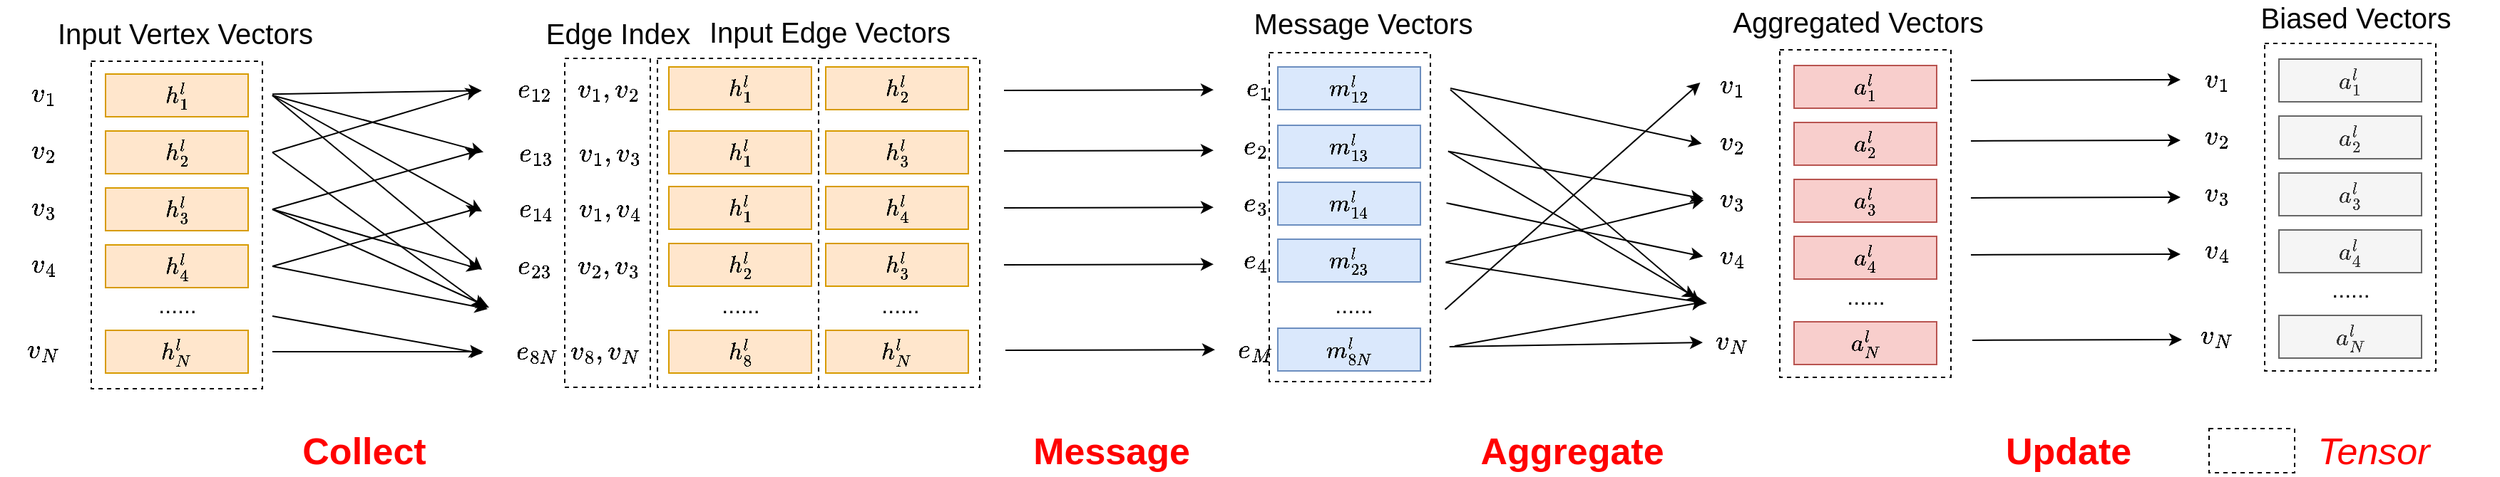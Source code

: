 <mxfile version="13.3.1" type="device"><diagram id="7d_spmPPrRkwWKi_T90v" name="Page-1"><mxGraphModel dx="938" dy="556" grid="0" gridSize="10" guides="1" tooltips="1" connect="1" arrows="1" fold="1" page="1" pageScale="1" pageWidth="827" pageHeight="1169" math="1" shadow="0"><root><mxCell id="0"/><mxCell id="1" parent="0"/><mxCell id="ufhLoJa_MCeU1jCgJALP-108" value="" style="rounded=0;whiteSpace=wrap;html=1;fontSize=20;fillColor=none;dashed=1;" parent="1" vertex="1"><mxGeometry x="916" y="155" width="113" height="231" as="geometry"/></mxCell><mxCell id="ufhLoJa_MCeU1jCgJALP-45" value="" style="rounded=0;whiteSpace=wrap;html=1;fontSize=20;fillColor=none;dashed=1;" parent="1" vertex="1"><mxGeometry x="487" y="159" width="113" height="231" as="geometry"/></mxCell><mxCell id="ufhLoJa_MCeU1jCgJALP-46" value="" style="rounded=0;whiteSpace=wrap;html=1;fontSize=20;fillColor=none;dashed=1;" parent="1" vertex="1"><mxGeometry x="600" y="159" width="113" height="231" as="geometry"/></mxCell><mxCell id="ufhLoJa_MCeU1jCgJALP-44" value="" style="rounded=0;whiteSpace=wrap;html=1;fontSize=20;fillColor=none;dashed=1;" parent="1" vertex="1"><mxGeometry x="90" y="161" width="120" height="230" as="geometry"/></mxCell><mxCell id="ufhLoJa_MCeU1jCgJALP-1" value="&lt;font style=&quot;font-size: 14px&quot;&gt;\(h_1^l\)&lt;/font&gt;" style="rounded=0;whiteSpace=wrap;html=1;fillColor=#ffe6cc;strokeColor=#d79b00;" parent="1" vertex="1"><mxGeometry x="100" y="170" width="100" height="30" as="geometry"/></mxCell><mxCell id="ufhLoJa_MCeU1jCgJALP-2" value="\(v_1\)" style="text;html=1;align=center;verticalAlign=middle;resizable=0;points=[];autosize=1;fontSize=16;" parent="1" vertex="1"><mxGeometry x="26" y="174" width="60" height="20" as="geometry"/></mxCell><mxCell id="ufhLoJa_MCeU1jCgJALP-3" value="&lt;font style=&quot;font-size: 14px&quot;&gt;\(h_2^l\)&lt;/font&gt;" style="rounded=0;whiteSpace=wrap;html=1;fillColor=#ffe6cc;strokeColor=#d79b00;" parent="1" vertex="1"><mxGeometry x="100" y="210" width="100" height="30" as="geometry"/></mxCell><mxCell id="ufhLoJa_MCeU1jCgJALP-4" value="\(v_2\)" style="text;html=1;align=center;verticalAlign=middle;resizable=0;points=[];autosize=1;fontSize=16;" parent="1" vertex="1"><mxGeometry x="26" y="214" width="60" height="20" as="geometry"/></mxCell><mxCell id="ufhLoJa_MCeU1jCgJALP-5" value="&lt;font style=&quot;font-size: 14px&quot;&gt;\(h_3^l\)&lt;/font&gt;" style="rounded=0;whiteSpace=wrap;html=1;fillColor=#ffe6cc;strokeColor=#d79b00;" parent="1" vertex="1"><mxGeometry x="100" y="250" width="100" height="30" as="geometry"/></mxCell><mxCell id="ufhLoJa_MCeU1jCgJALP-6" value="\(v_3\)" style="text;html=1;align=center;verticalAlign=middle;resizable=0;points=[];autosize=1;fontSize=16;" parent="1" vertex="1"><mxGeometry x="26" y="254" width="60" height="20" as="geometry"/></mxCell><mxCell id="ufhLoJa_MCeU1jCgJALP-7" value="&lt;font style=&quot;font-size: 14px&quot;&gt;\(h_4^l\)&lt;/font&gt;" style="rounded=0;whiteSpace=wrap;html=1;fillColor=#ffe6cc;strokeColor=#d79b00;" parent="1" vertex="1"><mxGeometry x="100" y="290" width="100" height="30" as="geometry"/></mxCell><mxCell id="ufhLoJa_MCeU1jCgJALP-8" value="\(v_4\)" style="text;html=1;align=center;verticalAlign=middle;resizable=0;points=[];autosize=1;fontSize=16;" parent="1" vertex="1"><mxGeometry x="26" y="294" width="60" height="20" as="geometry"/></mxCell><mxCell id="ufhLoJa_MCeU1jCgJALP-9" value="&lt;font style=&quot;font-size: 14px&quot;&gt;\(h_N^l\)&lt;/font&gt;" style="rounded=0;whiteSpace=wrap;html=1;fillColor=#ffe6cc;strokeColor=#d79b00;" parent="1" vertex="1"><mxGeometry x="100" y="350" width="100" height="30" as="geometry"/></mxCell><mxCell id="ufhLoJa_MCeU1jCgJALP-10" value="\(v_N\)" style="text;html=1;align=center;verticalAlign=middle;resizable=0;points=[];autosize=1;fontSize=16;" parent="1" vertex="1"><mxGeometry x="26" y="354" width="60" height="20" as="geometry"/></mxCell><mxCell id="ufhLoJa_MCeU1jCgJALP-13" value="Input Vertex Vectors" style="text;html=1;strokeColor=none;fillColor=none;align=center;verticalAlign=middle;whiteSpace=wrap;rounded=0;fontSize=20;" parent="1" vertex="1"><mxGeometry x="56" y="131" width="200" height="20" as="geometry"/></mxCell><mxCell id="ufhLoJa_MCeU1jCgJALP-14" value="Input Edge Vectors" style="text;html=1;strokeColor=none;fillColor=none;align=center;verticalAlign=middle;whiteSpace=wrap;rounded=0;fontSize=20;" parent="1" vertex="1"><mxGeometry x="507.5" y="130" width="200" height="20" as="geometry"/></mxCell><mxCell id="ufhLoJa_MCeU1jCgJALP-15" value="\(e_{12}\)&amp;nbsp; &amp;nbsp; \(v_1,v_2\)" style="text;html=1;align=center;verticalAlign=middle;resizable=0;points=[];autosize=1;fontSize=16;" parent="1" vertex="1"><mxGeometry x="346" y="169" width="169" height="23" as="geometry"/></mxCell><mxCell id="ufhLoJa_MCeU1jCgJALP-16" value="\(e_{13}\)&amp;nbsp; &amp;nbsp;&amp;nbsp;\(v_1,v_3\)" style="text;html=1;align=center;verticalAlign=middle;resizable=0;points=[];autosize=1;fontSize=16;" parent="1" vertex="1"><mxGeometry x="347" y="214" width="169" height="23" as="geometry"/></mxCell><mxCell id="ufhLoJa_MCeU1jCgJALP-17" value="\(e_{14}\)&amp;nbsp; &amp;nbsp; \(v_1,v_4\)" style="text;html=1;align=center;verticalAlign=middle;resizable=0;points=[];autosize=1;fontSize=16;" parent="1" vertex="1"><mxGeometry x="347" y="253" width="169" height="23" as="geometry"/></mxCell><mxCell id="ufhLoJa_MCeU1jCgJALP-18" value="\(e_{23}\)&amp;nbsp; &amp;nbsp; \(v_2,v_3\)" style="text;html=1;align=center;verticalAlign=middle;resizable=0;points=[];autosize=1;fontSize=16;" parent="1" vertex="1"><mxGeometry x="346" y="293" width="169" height="23" as="geometry"/></mxCell><mxCell id="ufhLoJa_MCeU1jCgJALP-19" value="\(e_{8N}\)&amp;nbsp; \(v_8,v_N\)" style="text;html=1;align=center;verticalAlign=middle;resizable=0;points=[];autosize=1;fontSize=16;" parent="1" vertex="1"><mxGeometry x="348" y="353.5" width="165" height="23" as="geometry"/></mxCell><mxCell id="ufhLoJa_MCeU1jCgJALP-22" value="......" style="text;html=1;align=center;verticalAlign=middle;resizable=0;points=[];autosize=1;fontSize=16;" parent="1" vertex="1"><mxGeometry x="525" y="321.5" width="40" height="20" as="geometry"/></mxCell><mxCell id="ufhLoJa_MCeU1jCgJALP-48" value="" style="rounded=0;whiteSpace=wrap;html=1;fontSize=20;fillColor=none;dashed=1;" parent="1" vertex="1"><mxGeometry x="422" y="159" width="60" height="231" as="geometry"/></mxCell><mxCell id="ufhLoJa_MCeU1jCgJALP-68" value="" style="endArrow=classic;html=1;fontSize=20;entryX=0.005;entryY=0.548;entryDx=0;entryDy=0;entryPerimeter=0;" parent="1" edge="1"><mxGeometry width="50" height="50" relative="1" as="geometry"><mxPoint x="217.0" y="184.137" as="sourcePoint"/><mxPoint x="363.845" y="181.604" as="targetPoint"/></mxGeometry></mxCell><mxCell id="ufhLoJa_MCeU1jCgJALP-69" value="" style="endArrow=classic;html=1;fontSize=20;entryX=0.006;entryY=0.471;entryDx=0;entryDy=0;entryPerimeter=0;exitX=1;exitY=0.5;exitDx=0;exitDy=0;" parent="1" edge="1"><mxGeometry width="50" height="50" relative="1" as="geometry"><mxPoint x="217.0" y="185" as="sourcePoint"/><mxPoint x="365.014" y="224.833" as="targetPoint"/></mxGeometry></mxCell><mxCell id="ufhLoJa_MCeU1jCgJALP-70" value="" style="endArrow=classic;html=1;fontSize=20;entryX=0;entryY=0.59;entryDx=0;entryDy=0;entryPerimeter=0;exitX=1;exitY=0.5;exitDx=0;exitDy=0;" parent="1" edge="1"><mxGeometry width="50" height="50" relative="1" as="geometry"><mxPoint x="217.0" y="185" as="sourcePoint"/><mxPoint x="364" y="266.57" as="targetPoint"/></mxGeometry></mxCell><mxCell id="ufhLoJa_MCeU1jCgJALP-71" value="" style="endArrow=classic;html=1;fontSize=20;entryX=0.006;entryY=0.633;entryDx=0;entryDy=0;entryPerimeter=0;exitX=1;exitY=0.5;exitDx=0;exitDy=0;" parent="1" edge="1"><mxGeometry width="50" height="50" relative="1" as="geometry"><mxPoint x="217.0" y="185" as="sourcePoint"/><mxPoint x="364.014" y="307.559" as="targetPoint"/></mxGeometry></mxCell><mxCell id="ufhLoJa_MCeU1jCgJALP-72" value="" style="endArrow=classic;html=1;fontSize=20;exitX=1;exitY=0.5;exitDx=0;exitDy=0;entryX=-0.008;entryY=0.543;entryDx=0;entryDy=0;entryPerimeter=0;" parent="1" edge="1"><mxGeometry width="50" height="50" relative="1" as="geometry"><mxPoint x="217.0" y="225" as="sourcePoint"/><mxPoint x="361.648" y="181.489" as="targetPoint"/></mxGeometry></mxCell><mxCell id="ufhLoJa_MCeU1jCgJALP-73" value="" style="endArrow=classic;html=1;fontSize=20;entryX=-0.012;entryY=0.425;entryDx=0;entryDy=0;entryPerimeter=0;exitX=1;exitY=0.5;exitDx=0;exitDy=0;" parent="1" edge="1"><mxGeometry width="50" height="50" relative="1" as="geometry"><mxPoint x="217.0" y="265" as="sourcePoint"/><mxPoint x="361.972" y="223.775" as="targetPoint"/></mxGeometry></mxCell><mxCell id="ufhLoJa_MCeU1jCgJALP-74" value="" style="endArrow=classic;html=1;fontSize=20;entryX=-0.009;entryY=0.473;entryDx=0;entryDy=0;entryPerimeter=0;exitX=1;exitY=0.5;exitDx=0;exitDy=0;" parent="1" edge="1"><mxGeometry width="50" height="50" relative="1" as="geometry"><mxPoint x="217.0" y="305" as="sourcePoint"/><mxPoint x="362.479" y="263.879" as="targetPoint"/></mxGeometry></mxCell><mxCell id="ufhLoJa_MCeU1jCgJALP-76" value="" style="endArrow=classic;html=1;fontSize=20;entryX=-0.003;entryY=0.607;entryDx=0;entryDy=0;entryPerimeter=0;exitX=1;exitY=0.5;exitDx=0;exitDy=0;" parent="1" edge="1"><mxGeometry width="50" height="50" relative="1" as="geometry"><mxPoint x="217.0" y="265" as="sourcePoint"/><mxPoint x="362.493" y="306.961" as="targetPoint"/></mxGeometry></mxCell><mxCell id="ufhLoJa_MCeU1jCgJALP-77" value="" style="endArrow=classic;html=1;fontSize=20;exitX=1;exitY=0.5;exitDx=0;exitDy=0;" parent="1" edge="1"><mxGeometry width="50" height="50" relative="1" as="geometry"><mxPoint x="217.0" y="365" as="sourcePoint"/><mxPoint x="365" y="365" as="targetPoint"/></mxGeometry></mxCell><mxCell id="ufhLoJa_MCeU1jCgJALP-78" value="" style="endArrow=classic;html=1;fontSize=20;exitX=1;exitY=0.5;exitDx=0;exitDy=0;" parent="1" edge="1"><mxGeometry width="50" height="50" relative="1" as="geometry"><mxPoint x="217.0" y="225" as="sourcePoint"/><mxPoint x="366" y="334" as="targetPoint"/></mxGeometry></mxCell><mxCell id="ufhLoJa_MCeU1jCgJALP-79" value="" style="endArrow=classic;html=1;fontSize=20;exitX=1;exitY=0.5;exitDx=0;exitDy=0;" parent="1" edge="1"><mxGeometry width="50" height="50" relative="1" as="geometry"><mxPoint x="217.0" y="265" as="sourcePoint"/><mxPoint x="369" y="334" as="targetPoint"/></mxGeometry></mxCell><mxCell id="ufhLoJa_MCeU1jCgJALP-80" value="" style="endArrow=classic;html=1;fontSize=20;exitX=1;exitY=0.5;exitDx=0;exitDy=0;" parent="1" edge="1"><mxGeometry width="50" height="50" relative="1" as="geometry"><mxPoint x="217.0" y="305" as="sourcePoint"/><mxPoint x="368" y="335" as="targetPoint"/></mxGeometry></mxCell><mxCell id="ufhLoJa_MCeU1jCgJALP-81" value="" style="endArrow=classic;html=1;fontSize=20;entryX=-0.006;entryY=0.555;entryDx=0;entryDy=0;entryPerimeter=0;" parent="1" edge="1"><mxGeometry width="50" height="50" relative="1" as="geometry"><mxPoint x="217" y="340" as="sourcePoint"/><mxPoint x="364.01" y="366.265" as="targetPoint"/></mxGeometry></mxCell><mxCell id="ufhLoJa_MCeU1jCgJALP-82" value="......" style="text;html=1;align=center;verticalAlign=middle;resizable=0;points=[];autosize=1;fontSize=16;" parent="1" vertex="1"><mxGeometry x="130" y="321.5" width="40" height="20" as="geometry"/></mxCell><mxCell id="ufhLoJa_MCeU1jCgJALP-83" value="Collect" style="text;html=1;align=center;verticalAlign=middle;resizable=0;points=[];autosize=1;fontSize=26;fontStyle=1;fontColor=#FF0000;" parent="1" vertex="1"><mxGeometry x="232" y="417.0" width="97" height="35" as="geometry"/></mxCell><mxCell id="ufhLoJa_MCeU1jCgJALP-84" value="" style="endArrow=classic;html=1;fontSize=20;" parent="1" edge="1"><mxGeometry width="50" height="50" relative="1" as="geometry"><mxPoint x="730" y="181.52" as="sourcePoint"/><mxPoint x="877" y="181.084" as="targetPoint"/></mxGeometry></mxCell><mxCell id="ufhLoJa_MCeU1jCgJALP-85" value="" style="group" parent="1" vertex="1" connectable="0"><mxGeometry x="495" y="165" width="210" height="30" as="geometry"/></mxCell><mxCell id="ufhLoJa_MCeU1jCgJALP-23" value="&lt;font style=&quot;font-size: 14px&quot;&gt;\(h_1^l\)&lt;/font&gt;" style="rounded=0;whiteSpace=wrap;html=1;fillColor=#ffe6cc;strokeColor=#d79b00;" parent="ufhLoJa_MCeU1jCgJALP-85" vertex="1"><mxGeometry width="100" height="30" as="geometry"/></mxCell><mxCell id="ufhLoJa_MCeU1jCgJALP-25" value="&lt;font style=&quot;font-size: 14px&quot;&gt;\(h_2^l\)&lt;/font&gt;" style="rounded=0;whiteSpace=wrap;html=1;fillColor=#ffe6cc;strokeColor=#d79b00;" parent="ufhLoJa_MCeU1jCgJALP-85" vertex="1"><mxGeometry x="110" width="100" height="30" as="geometry"/></mxCell><mxCell id="ufhLoJa_MCeU1jCgJALP-86" value="" style="group" parent="1" vertex="1" connectable="0"><mxGeometry x="495" y="210" width="210" height="30" as="geometry"/></mxCell><mxCell id="ufhLoJa_MCeU1jCgJALP-26" value="&lt;font style=&quot;font-size: 14px&quot;&gt;\(h_1^l\)&lt;/font&gt;" style="rounded=0;whiteSpace=wrap;html=1;fillColor=#ffe6cc;strokeColor=#d79b00;" parent="ufhLoJa_MCeU1jCgJALP-86" vertex="1"><mxGeometry width="100" height="30" as="geometry"/></mxCell><mxCell id="ufhLoJa_MCeU1jCgJALP-28" value="&lt;font style=&quot;font-size: 14px&quot;&gt;\(h_3^l\)&lt;/font&gt;" style="rounded=0;whiteSpace=wrap;html=1;fillColor=#ffe6cc;strokeColor=#d79b00;" parent="ufhLoJa_MCeU1jCgJALP-86" vertex="1"><mxGeometry x="110" width="100" height="30" as="geometry"/></mxCell><mxCell id="ufhLoJa_MCeU1jCgJALP-87" value="" style="group" parent="1" vertex="1" connectable="0"><mxGeometry x="495" y="249" width="210" height="30" as="geometry"/></mxCell><mxCell id="ufhLoJa_MCeU1jCgJALP-29" value="&lt;font style=&quot;font-size: 14px&quot;&gt;\(h_1^l\)&lt;/font&gt;" style="rounded=0;whiteSpace=wrap;html=1;fillColor=#ffe6cc;strokeColor=#d79b00;" parent="ufhLoJa_MCeU1jCgJALP-87" vertex="1"><mxGeometry width="100" height="30" as="geometry"/></mxCell><mxCell id="ufhLoJa_MCeU1jCgJALP-30" value="&lt;font style=&quot;font-size: 14px&quot;&gt;\(h_4^l\)&lt;/font&gt;" style="rounded=0;whiteSpace=wrap;html=1;fillColor=#ffe6cc;strokeColor=#d79b00;" parent="ufhLoJa_MCeU1jCgJALP-87" vertex="1"><mxGeometry x="110" width="100" height="30" as="geometry"/></mxCell><mxCell id="ufhLoJa_MCeU1jCgJALP-88" value="" style="group" parent="1" vertex="1" connectable="0"><mxGeometry x="495" y="289" width="210" height="30" as="geometry"/></mxCell><mxCell id="ufhLoJa_MCeU1jCgJALP-34" value="&lt;font style=&quot;font-size: 14px&quot;&gt;\(h_2^l\)&lt;/font&gt;" style="rounded=0;whiteSpace=wrap;html=1;fillColor=#ffe6cc;strokeColor=#d79b00;" parent="ufhLoJa_MCeU1jCgJALP-88" vertex="1"><mxGeometry width="100" height="30" as="geometry"/></mxCell><mxCell id="ufhLoJa_MCeU1jCgJALP-35" value="&lt;font style=&quot;font-size: 14px&quot;&gt;\(h_3^l\)&lt;/font&gt;" style="rounded=0;whiteSpace=wrap;html=1;fillColor=#ffe6cc;strokeColor=#d79b00;" parent="ufhLoJa_MCeU1jCgJALP-88" vertex="1"><mxGeometry x="110" width="100" height="30" as="geometry"/></mxCell><mxCell id="ufhLoJa_MCeU1jCgJALP-89" value="" style="group" parent="1" vertex="1" connectable="0"><mxGeometry x="495" y="350" width="210" height="30" as="geometry"/></mxCell><mxCell id="ufhLoJa_MCeU1jCgJALP-36" value="&lt;font style=&quot;font-size: 14px&quot;&gt;\(h_8^l\)&lt;/font&gt;" style="rounded=0;whiteSpace=wrap;html=1;fillColor=#ffe6cc;strokeColor=#d79b00;" parent="ufhLoJa_MCeU1jCgJALP-89" vertex="1"><mxGeometry width="100" height="30" as="geometry"/></mxCell><mxCell id="ufhLoJa_MCeU1jCgJALP-37" value="&lt;font style=&quot;font-size: 14px&quot;&gt;\(h_N^l\)&lt;/font&gt;" style="rounded=0;whiteSpace=wrap;html=1;fillColor=#ffe6cc;strokeColor=#d79b00;" parent="ufhLoJa_MCeU1jCgJALP-89" vertex="1"><mxGeometry x="110" width="100" height="30" as="geometry"/></mxCell><mxCell id="ufhLoJa_MCeU1jCgJALP-90" value="......" style="text;html=1;align=center;verticalAlign=middle;resizable=0;points=[];autosize=1;fontSize=16;" parent="1" vertex="1"><mxGeometry x="636.5" y="321.5" width="40" height="20" as="geometry"/></mxCell><mxCell id="ufhLoJa_MCeU1jCgJALP-100" value="" style="endArrow=classic;html=1;fontSize=20;" parent="1" edge="1"><mxGeometry width="50" height="50" relative="1" as="geometry"><mxPoint x="730" y="224.02" as="sourcePoint"/><mxPoint x="877" y="223.584" as="targetPoint"/></mxGeometry></mxCell><mxCell id="ufhLoJa_MCeU1jCgJALP-101" value="" style="endArrow=classic;html=1;fontSize=20;" parent="1" edge="1"><mxGeometry width="50" height="50" relative="1" as="geometry"><mxPoint x="730" y="264.02" as="sourcePoint"/><mxPoint x="877" y="263.584" as="targetPoint"/></mxGeometry></mxCell><mxCell id="ufhLoJa_MCeU1jCgJALP-102" value="" style="endArrow=classic;html=1;fontSize=20;" parent="1" edge="1"><mxGeometry width="50" height="50" relative="1" as="geometry"><mxPoint x="730" y="304.02" as="sourcePoint"/><mxPoint x="877" y="303.584" as="targetPoint"/></mxGeometry></mxCell><mxCell id="ufhLoJa_MCeU1jCgJALP-103" value="" style="endArrow=classic;html=1;fontSize=20;" parent="1" edge="1"><mxGeometry width="50" height="50" relative="1" as="geometry"><mxPoint x="731" y="364.02" as="sourcePoint"/><mxPoint x="878" y="363.584" as="targetPoint"/></mxGeometry></mxCell><mxCell id="ufhLoJa_MCeU1jCgJALP-60" value="......" style="text;html=1;align=center;verticalAlign=middle;resizable=0;points=[];autosize=1;fontSize=16;" parent="1" vertex="1"><mxGeometry x="955" y="321.5" width="40" height="20" as="geometry"/></mxCell><mxCell id="ufhLoJa_MCeU1jCgJALP-94" value="" style="group" parent="1" vertex="1" connectable="0"><mxGeometry x="879" y="165" width="147" height="30" as="geometry"/></mxCell><mxCell id="ufhLoJa_MCeU1jCgJALP-61" value="&lt;font style=&quot;font-size: 14px&quot;&gt;\(m_{12}^l\)&lt;/font&gt;" style="rounded=0;whiteSpace=wrap;html=1;fillColor=#dae8fc;strokeColor=#6c8ebf;" parent="ufhLoJa_MCeU1jCgJALP-94" vertex="1"><mxGeometry x="43" width="100" height="30" as="geometry"/></mxCell><mxCell id="ufhLoJa_MCeU1jCgJALP-93" value="\(e_1\)" style="text;html=1;align=center;verticalAlign=middle;resizable=0;points=[];autosize=1;fontSize=16;" parent="ufhLoJa_MCeU1jCgJALP-94" vertex="1"><mxGeometry y="3.5" width="57" height="23" as="geometry"/></mxCell><mxCell id="ufhLoJa_MCeU1jCgJALP-95" value="" style="group" parent="1" vertex="1" connectable="0"><mxGeometry x="876" y="206" width="150" height="30" as="geometry"/></mxCell><mxCell id="ufhLoJa_MCeU1jCgJALP-56" value="\(e_2\)" style="text;html=1;align=center;verticalAlign=middle;resizable=0;points=[];autosize=1;fontSize=16;" parent="ufhLoJa_MCeU1jCgJALP-95" vertex="1"><mxGeometry y="5.0" width="60" height="20" as="geometry"/></mxCell><mxCell id="ufhLoJa_MCeU1jCgJALP-64" value="&lt;font style=&quot;font-size: 14px&quot;&gt;\(m_{13}^l\)&lt;/font&gt;" style="rounded=0;whiteSpace=wrap;html=1;fillColor=#dae8fc;strokeColor=#6c8ebf;" parent="ufhLoJa_MCeU1jCgJALP-95" vertex="1"><mxGeometry x="46" width="100" height="30" as="geometry"/></mxCell><mxCell id="ufhLoJa_MCeU1jCgJALP-96" value="" style="group" parent="1" vertex="1" connectable="0"><mxGeometry x="876" y="246" width="150" height="30" as="geometry"/></mxCell><mxCell id="ufhLoJa_MCeU1jCgJALP-57" value="\(e_3\)" style="text;html=1;align=center;verticalAlign=middle;resizable=0;points=[];autosize=1;fontSize=16;" parent="ufhLoJa_MCeU1jCgJALP-96" vertex="1"><mxGeometry y="5" width="60" height="20" as="geometry"/></mxCell><mxCell id="ufhLoJa_MCeU1jCgJALP-65" value="&lt;font style=&quot;font-size: 14px&quot;&gt;\(m_{14}^l\)&lt;/font&gt;" style="rounded=0;whiteSpace=wrap;html=1;fillColor=#dae8fc;strokeColor=#6c8ebf;" parent="ufhLoJa_MCeU1jCgJALP-96" vertex="1"><mxGeometry x="46" width="100" height="30" as="geometry"/></mxCell><mxCell id="ufhLoJa_MCeU1jCgJALP-97" value="" style="group" parent="1" vertex="1" connectable="0"><mxGeometry x="876" y="286" width="150" height="30" as="geometry"/></mxCell><mxCell id="ufhLoJa_MCeU1jCgJALP-58" value="\(e_4\)" style="text;html=1;align=center;verticalAlign=middle;resizable=0;points=[];autosize=1;fontSize=16;" parent="ufhLoJa_MCeU1jCgJALP-97" vertex="1"><mxGeometry y="5" width="60" height="20" as="geometry"/></mxCell><mxCell id="ufhLoJa_MCeU1jCgJALP-66" value="&lt;font style=&quot;font-size: 14px&quot;&gt;\(m_{23}^l\)&lt;/font&gt;" style="rounded=0;whiteSpace=wrap;html=1;fillColor=#dae8fc;strokeColor=#6c8ebf;" parent="ufhLoJa_MCeU1jCgJALP-97" vertex="1"><mxGeometry x="46" width="100" height="30" as="geometry"/></mxCell><mxCell id="ufhLoJa_MCeU1jCgJALP-98" value="" style="group" parent="1" vertex="1" connectable="0"><mxGeometry x="875" y="348.5" width="151" height="30" as="geometry"/></mxCell><mxCell id="ufhLoJa_MCeU1jCgJALP-59" value="\(e_M\)" style="text;html=1;align=center;verticalAlign=middle;resizable=0;points=[];autosize=1;fontSize=16;" parent="ufhLoJa_MCeU1jCgJALP-98" vertex="1"><mxGeometry y="3.5" width="61" height="23" as="geometry"/></mxCell><mxCell id="ufhLoJa_MCeU1jCgJALP-67" value="&lt;font style=&quot;font-size: 14px&quot;&gt;\(m_{8N}^l\)&lt;/font&gt;" style="rounded=0;whiteSpace=wrap;html=1;fillColor=#dae8fc;strokeColor=#6c8ebf;" parent="ufhLoJa_MCeU1jCgJALP-98" vertex="1"><mxGeometry x="47" width="100" height="30" as="geometry"/></mxCell><mxCell id="ufhLoJa_MCeU1jCgJALP-107" value="Message Vectors" style="text;html=1;strokeColor=none;fillColor=none;align=center;verticalAlign=middle;whiteSpace=wrap;rounded=0;fontSize=20;" parent="1" vertex="1"><mxGeometry x="882" y="124" width="200" height="20" as="geometry"/></mxCell><mxCell id="ufhLoJa_MCeU1jCgJALP-109" value="Message" style="text;html=1;align=center;verticalAlign=middle;resizable=0;points=[];autosize=1;fontSize=26;fontStyle=1;fontColor=#FF0000;" parent="1" vertex="1"><mxGeometry x="745" y="417" width="120" height="35" as="geometry"/></mxCell><mxCell id="ufhLoJa_MCeU1jCgJALP-112" value="" style="rounded=0;whiteSpace=wrap;html=1;fontSize=20;fillColor=none;dashed=1;" parent="1" vertex="1"><mxGeometry x="1274" y="153" width="120" height="230" as="geometry"/></mxCell><mxCell id="ufhLoJa_MCeU1jCgJALP-113" value="&lt;font style=&quot;font-size: 14px&quot;&gt;\(a_1^l\)&lt;/font&gt;" style="rounded=0;whiteSpace=wrap;html=1;fillColor=#f8cecc;strokeColor=#b85450;" parent="1" vertex="1"><mxGeometry x="1284" y="164" width="100" height="30" as="geometry"/></mxCell><mxCell id="ufhLoJa_MCeU1jCgJALP-114" value="\(v_1\)" style="text;html=1;align=center;verticalAlign=middle;resizable=0;points=[];autosize=1;fontSize=16;" parent="1" vertex="1"><mxGeometry x="1210" y="168" width="60" height="20" as="geometry"/></mxCell><mxCell id="ufhLoJa_MCeU1jCgJALP-115" value="&lt;font style=&quot;font-size: 14px&quot;&gt;\(a_2^l\)&lt;/font&gt;" style="rounded=0;whiteSpace=wrap;html=1;fillColor=#f8cecc;strokeColor=#b85450;" parent="1" vertex="1"><mxGeometry x="1284" y="204" width="100" height="30" as="geometry"/></mxCell><mxCell id="ufhLoJa_MCeU1jCgJALP-116" value="\(v_2\)" style="text;html=1;align=center;verticalAlign=middle;resizable=0;points=[];autosize=1;fontSize=16;" parent="1" vertex="1"><mxGeometry x="1210" y="208" width="60" height="20" as="geometry"/></mxCell><mxCell id="ufhLoJa_MCeU1jCgJALP-117" value="&lt;font style=&quot;font-size: 14px&quot;&gt;\(a_3^l\)&lt;/font&gt;" style="rounded=0;whiteSpace=wrap;html=1;fillColor=#f8cecc;strokeColor=#b85450;" parent="1" vertex="1"><mxGeometry x="1284" y="244" width="100" height="30" as="geometry"/></mxCell><mxCell id="ufhLoJa_MCeU1jCgJALP-118" value="\(v_3\)" style="text;html=1;align=center;verticalAlign=middle;resizable=0;points=[];autosize=1;fontSize=16;" parent="1" vertex="1"><mxGeometry x="1210" y="248" width="60" height="20" as="geometry"/></mxCell><mxCell id="ufhLoJa_MCeU1jCgJALP-119" value="&lt;font style=&quot;font-size: 14px&quot;&gt;\(a_4^l\)&lt;/font&gt;" style="rounded=0;whiteSpace=wrap;html=1;fillColor=#f8cecc;strokeColor=#b85450;" parent="1" vertex="1"><mxGeometry x="1284" y="284" width="100" height="30" as="geometry"/></mxCell><mxCell id="ufhLoJa_MCeU1jCgJALP-120" value="\(v_4\)" style="text;html=1;align=center;verticalAlign=middle;resizable=0;points=[];autosize=1;fontSize=16;" parent="1" vertex="1"><mxGeometry x="1210" y="288" width="60" height="20" as="geometry"/></mxCell><mxCell id="ufhLoJa_MCeU1jCgJALP-121" value="&lt;font style=&quot;font-size: 14px&quot;&gt;\(a_N^l\)&lt;/font&gt;" style="rounded=0;whiteSpace=wrap;html=1;fillColor=#f8cecc;strokeColor=#b85450;" parent="1" vertex="1"><mxGeometry x="1284" y="344" width="100" height="30" as="geometry"/></mxCell><mxCell id="ufhLoJa_MCeU1jCgJALP-122" value="\(v_N\)" style="text;html=1;align=center;verticalAlign=middle;resizable=0;points=[];autosize=1;fontSize=16;" parent="1" vertex="1"><mxGeometry x="1210" y="348" width="60" height="20" as="geometry"/></mxCell><mxCell id="ufhLoJa_MCeU1jCgJALP-123" value="......" style="text;html=1;align=center;verticalAlign=middle;resizable=0;points=[];autosize=1;fontSize=16;" parent="1" vertex="1"><mxGeometry x="1314" y="315.5" width="40" height="20" as="geometry"/></mxCell><mxCell id="ufhLoJa_MCeU1jCgJALP-124" value="Aggregated Vectors" style="text;html=1;strokeColor=none;fillColor=none;align=center;verticalAlign=middle;whiteSpace=wrap;rounded=0;fontSize=20;" parent="1" vertex="1"><mxGeometry x="1229" y="123" width="200" height="20" as="geometry"/></mxCell><mxCell id="ufhLoJa_MCeU1jCgJALP-125" value="" style="endArrow=classic;html=1;fontSize=20;entryX=-0.012;entryY=0.543;entryDx=0;entryDy=0;entryPerimeter=0;" parent="1" edge="1"><mxGeometry width="50" height="50" relative="1" as="geometry"><mxPoint x="1043" y="180" as="sourcePoint"/><mxPoint x="1219.28" y="218.86" as="targetPoint"/></mxGeometry></mxCell><mxCell id="ufhLoJa_MCeU1jCgJALP-126" value="" style="endArrow=classic;html=1;fontSize=20;exitX=1.021;exitY=0.3;exitDx=0;exitDy=0;exitPerimeter=0;entryX=0.006;entryY=0.472;entryDx=0;entryDy=0;entryPerimeter=0;" parent="1" edge="1"><mxGeometry width="50" height="50" relative="1" as="geometry"><mxPoint x="1041.373" y="224.3" as="sourcePoint"/><mxPoint x="1220.36" y="257.44" as="targetPoint"/></mxGeometry></mxCell><mxCell id="ufhLoJa_MCeU1jCgJALP-127" value="" style="endArrow=classic;html=1;fontSize=20;exitX=1.002;exitY=0.457;exitDx=0;exitDy=0;exitPerimeter=0;entryX=-0.012;entryY=0.507;entryDx=0;entryDy=0;entryPerimeter=0;" parent="1" edge="1"><mxGeometry width="50" height="50" relative="1" as="geometry"><mxPoint x="1040.226" y="260.567" as="sourcePoint"/><mxPoint x="1220.28" y="298.14" as="targetPoint"/></mxGeometry></mxCell><mxCell id="ufhLoJa_MCeU1jCgJALP-128" value="" style="endArrow=classic;html=1;fontSize=20;exitX=1.007;exitY=0.637;exitDx=0;exitDy=0;exitPerimeter=0;entryX=0.012;entryY=0.523;entryDx=0;entryDy=0;entryPerimeter=0;" parent="1" edge="1"><mxGeometry width="50" height="50" relative="1" as="geometry"><mxPoint x="1039.791" y="302.147" as="sourcePoint"/><mxPoint x="1220.72" y="258.46" as="targetPoint"/></mxGeometry></mxCell><mxCell id="ufhLoJa_MCeU1jCgJALP-129" value="" style="endArrow=classic;html=1;fontSize=20;exitX=1.03;exitY=0.894;exitDx=0;exitDy=0;exitPerimeter=0;" parent="1" edge="1"><mxGeometry width="50" height="50" relative="1" as="geometry"><mxPoint x="1042.39" y="361.514" as="sourcePoint"/><mxPoint x="1220.0" y="358.508" as="targetPoint"/></mxGeometry></mxCell><mxCell id="ufhLoJa_MCeU1jCgJALP-130" value="" style="endArrow=classic;html=1;fontSize=20;exitX=1.002;exitY=0.781;exitDx=0;exitDy=0;exitPerimeter=0;entryX=-0.03;entryY=0.398;entryDx=0;entryDy=0;entryPerimeter=0;" parent="1" edge="1"><mxGeometry width="50" height="50" relative="1" as="geometry"><mxPoint x="1039.226" y="335.411" as="sourcePoint"/><mxPoint x="1218.2" y="175.96" as="targetPoint"/></mxGeometry></mxCell><mxCell id="ufhLoJa_MCeU1jCgJALP-131" value="" style="endArrow=classic;html=1;fontSize=20;exitX=1.024;exitY=0.3;exitDx=0;exitDy=0;exitPerimeter=0;" parent="1" edge="1"><mxGeometry width="50" height="50" relative="1" as="geometry"><mxPoint x="1041.712" y="224.3" as="sourcePoint"/><mxPoint x="1215" y="327" as="targetPoint"/></mxGeometry></mxCell><mxCell id="ufhLoJa_MCeU1jCgJALP-132" value="" style="endArrow=classic;html=1;fontSize=20;" parent="1" edge="1"><mxGeometry width="50" height="50" relative="1" as="geometry"><mxPoint x="1043" y="181" as="sourcePoint"/><mxPoint x="1218" y="331" as="targetPoint"/></mxGeometry></mxCell><mxCell id="ufhLoJa_MCeU1jCgJALP-133" value="" style="endArrow=classic;html=1;fontSize=20;exitX=1.006;exitY=0.638;exitDx=0;exitDy=0;exitPerimeter=0;" parent="1" edge="1"><mxGeometry width="50" height="50" relative="1" as="geometry"><mxPoint x="1039.678" y="302.378" as="sourcePoint"/><mxPoint x="1223" y="331" as="targetPoint"/></mxGeometry></mxCell><mxCell id="ufhLoJa_MCeU1jCgJALP-134" value="" style="endArrow=classic;html=1;fontSize=20;" parent="1" edge="1"><mxGeometry width="50" height="50" relative="1" as="geometry"><mxPoint x="1046" y="361" as="sourcePoint"/><mxPoint x="1221" y="330" as="targetPoint"/></mxGeometry></mxCell><mxCell id="ufhLoJa_MCeU1jCgJALP-135" value="Aggregate" style="text;html=1;align=center;verticalAlign=middle;resizable=0;points=[];autosize=1;fontSize=26;fontStyle=1;fontColor=#FF0000;" parent="1" vertex="1"><mxGeometry x="1059" y="417" width="138" height="35" as="geometry"/></mxCell><mxCell id="ufhLoJa_MCeU1jCgJALP-136" value="" style="rounded=0;whiteSpace=wrap;html=1;fontSize=20;fillColor=none;dashed=1;" parent="1" vertex="1"><mxGeometry x="1575" y="419" width="60" height="31" as="geometry"/></mxCell><mxCell id="ufhLoJa_MCeU1jCgJALP-137" value="Tensor" style="text;html=1;align=center;verticalAlign=middle;resizable=0;points=[];autosize=1;fontSize=26;fontColor=#FF0000;fontStyle=2" parent="1" vertex="1"><mxGeometry x="1645" y="417" width="89" height="35" as="geometry"/></mxCell><mxCell id="UiYdOcZQp-1xLHzn9t10-1" value="" style="endArrow=classic;html=1;fontSize=20;" parent="1" edge="1"><mxGeometry width="50" height="50" relative="1" as="geometry"><mxPoint x="1408" y="174.44" as="sourcePoint"/><mxPoint x="1555" y="174.004" as="targetPoint"/></mxGeometry></mxCell><mxCell id="UiYdOcZQp-1xLHzn9t10-2" value="" style="endArrow=classic;html=1;fontSize=20;" parent="1" edge="1"><mxGeometry width="50" height="50" relative="1" as="geometry"><mxPoint x="1408" y="216.94" as="sourcePoint"/><mxPoint x="1555" y="216.504" as="targetPoint"/></mxGeometry></mxCell><mxCell id="UiYdOcZQp-1xLHzn9t10-3" value="" style="endArrow=classic;html=1;fontSize=20;" parent="1" edge="1"><mxGeometry width="50" height="50" relative="1" as="geometry"><mxPoint x="1408" y="256.94" as="sourcePoint"/><mxPoint x="1555" y="256.504" as="targetPoint"/></mxGeometry></mxCell><mxCell id="UiYdOcZQp-1xLHzn9t10-4" value="" style="endArrow=classic;html=1;fontSize=20;" parent="1" edge="1"><mxGeometry width="50" height="50" relative="1" as="geometry"><mxPoint x="1408" y="296.94" as="sourcePoint"/><mxPoint x="1555" y="296.504" as="targetPoint"/></mxGeometry></mxCell><mxCell id="UiYdOcZQp-1xLHzn9t10-5" value="" style="endArrow=classic;html=1;fontSize=20;" parent="1" edge="1"><mxGeometry width="50" height="50" relative="1" as="geometry"><mxPoint x="1409" y="356.94" as="sourcePoint"/><mxPoint x="1556" y="356.504" as="targetPoint"/></mxGeometry></mxCell><mxCell id="UiYdOcZQp-1xLHzn9t10-7" value="" style="rounded=0;whiteSpace=wrap;html=1;fontSize=20;fillColor=none;dashed=1;" parent="1" vertex="1"><mxGeometry x="1614" y="148.5" width="120" height="230" as="geometry"/></mxCell><mxCell id="UiYdOcZQp-1xLHzn9t10-8" value="&lt;font style=&quot;font-size: 14px&quot;&gt;\(a_1^l\)&lt;/font&gt;" style="rounded=0;whiteSpace=wrap;html=1;fillColor=#f5f5f5;strokeColor=#666666;fontColor=#333333;" parent="1" vertex="1"><mxGeometry x="1624" y="159.5" width="100" height="30" as="geometry"/></mxCell><mxCell id="UiYdOcZQp-1xLHzn9t10-9" value="\(v_1\)" style="text;html=1;align=center;verticalAlign=middle;resizable=0;points=[];autosize=1;fontSize=16;" parent="1" vertex="1"><mxGeometry x="1550" y="163.5" width="60" height="20" as="geometry"/></mxCell><mxCell id="UiYdOcZQp-1xLHzn9t10-10" value="&lt;font style=&quot;font-size: 14px&quot;&gt;\(a_2^l\)&lt;/font&gt;" style="rounded=0;whiteSpace=wrap;html=1;fillColor=#f5f5f5;strokeColor=#666666;fontColor=#333333;" parent="1" vertex="1"><mxGeometry x="1624" y="199.5" width="100" height="30" as="geometry"/></mxCell><mxCell id="UiYdOcZQp-1xLHzn9t10-11" value="\(v_2\)" style="text;html=1;align=center;verticalAlign=middle;resizable=0;points=[];autosize=1;fontSize=16;" parent="1" vertex="1"><mxGeometry x="1550" y="203.5" width="60" height="20" as="geometry"/></mxCell><mxCell id="UiYdOcZQp-1xLHzn9t10-12" value="&lt;font style=&quot;font-size: 14px&quot;&gt;\(a_3^l\)&lt;/font&gt;" style="rounded=0;whiteSpace=wrap;html=1;fillColor=#f5f5f5;strokeColor=#666666;fontColor=#333333;" parent="1" vertex="1"><mxGeometry x="1624" y="239.5" width="100" height="30" as="geometry"/></mxCell><mxCell id="UiYdOcZQp-1xLHzn9t10-13" value="\(v_3\)" style="text;html=1;align=center;verticalAlign=middle;resizable=0;points=[];autosize=1;fontSize=16;" parent="1" vertex="1"><mxGeometry x="1550" y="243.5" width="60" height="20" as="geometry"/></mxCell><mxCell id="UiYdOcZQp-1xLHzn9t10-14" value="&lt;font style=&quot;font-size: 14px&quot;&gt;\(a_4^l\)&lt;/font&gt;" style="rounded=0;whiteSpace=wrap;html=1;fillColor=#f5f5f5;strokeColor=#666666;fontColor=#333333;" parent="1" vertex="1"><mxGeometry x="1624" y="279.5" width="100" height="30" as="geometry"/></mxCell><mxCell id="UiYdOcZQp-1xLHzn9t10-15" value="\(v_4\)" style="text;html=1;align=center;verticalAlign=middle;resizable=0;points=[];autosize=1;fontSize=16;" parent="1" vertex="1"><mxGeometry x="1550" y="283.5" width="60" height="20" as="geometry"/></mxCell><mxCell id="UiYdOcZQp-1xLHzn9t10-16" value="&lt;font style=&quot;font-size: 14px&quot;&gt;\(a_N^l\)&lt;/font&gt;" style="rounded=0;whiteSpace=wrap;html=1;fillColor=#f5f5f5;strokeColor=#666666;fontColor=#333333;" parent="1" vertex="1"><mxGeometry x="1624" y="339.5" width="100" height="30" as="geometry"/></mxCell><mxCell id="UiYdOcZQp-1xLHzn9t10-17" value="\(v_N\)" style="text;html=1;align=center;verticalAlign=middle;resizable=0;points=[];autosize=1;fontSize=16;" parent="1" vertex="1"><mxGeometry x="1550" y="343.5" width="60" height="20" as="geometry"/></mxCell><mxCell id="UiYdOcZQp-1xLHzn9t10-18" value="......" style="text;html=1;align=center;verticalAlign=middle;resizable=0;points=[];autosize=1;fontSize=16;" parent="1" vertex="1"><mxGeometry x="1654" y="311" width="40" height="20" as="geometry"/></mxCell><mxCell id="UiYdOcZQp-1xLHzn9t10-19" value="Biased Vectors" style="text;html=1;strokeColor=none;fillColor=none;align=center;verticalAlign=middle;whiteSpace=wrap;rounded=0;fontSize=20;" parent="1" vertex="1"><mxGeometry x="1578" y="120" width="200" height="20" as="geometry"/></mxCell><mxCell id="UiYdOcZQp-1xLHzn9t10-20" value="Update" style="text;html=1;align=center;verticalAlign=middle;resizable=0;points=[];autosize=1;fontSize=26;fontStyle=1;fontColor=#FF0000;" parent="1" vertex="1"><mxGeometry x="1427" y="417" width="98" height="35" as="geometry"/></mxCell><mxCell id="mq04vkbyVxY1fMVWa1vZ-1" value="Edge Index" style="text;html=1;align=center;verticalAlign=middle;resizable=0;points=[];autosize=1;fontSize=20;fontStyle=0" parent="1" vertex="1"><mxGeometry x="403" y="126.5" width="111" height="28" as="geometry"/></mxCell></root></mxGraphModel></diagram></mxfile>